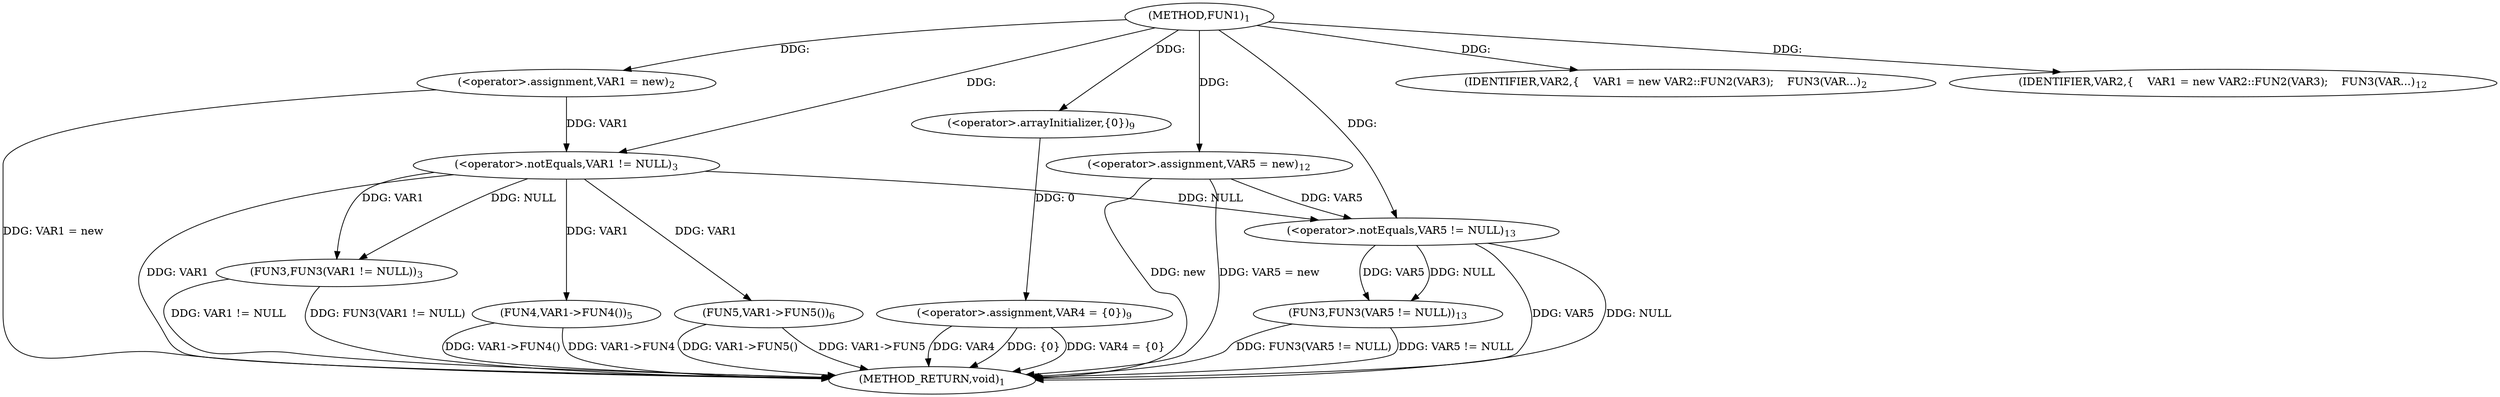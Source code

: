 digraph "FUN1" {  
"9" [label = <(METHOD,FUN1)<SUB>1</SUB>> ]
"40" [label = <(METHOD_RETURN,void)<SUB>1</SUB>> ]
"11" [label = <(&lt;operator&gt;.assignment,VAR1 = new)<SUB>2</SUB>> ]
"14" [label = <(IDENTIFIER,VAR2,{
    VAR1 = new VAR2::FUN2(VAR3);
    FUN3(VAR...)<SUB>2</SUB>> ]
"15" [label = <(FUN3,FUN3(VAR1 != NULL))<SUB>3</SUB>> ]
"19" [label = <(FUN4,VAR1-&gt;FUN4())<SUB>5</SUB>> ]
"23" [label = <(FUN5,VAR1-&gt;FUN5())<SUB>6</SUB>> ]
"28" [label = <(&lt;operator&gt;.assignment,VAR4 = {0})<SUB>9</SUB>> ]
"32" [label = <(&lt;operator&gt;.assignment,VAR5 = new)<SUB>12</SUB>> ]
"35" [label = <(IDENTIFIER,VAR2,{
    VAR1 = new VAR2::FUN2(VAR3);
    FUN3(VAR...)<SUB>12</SUB>> ]
"36" [label = <(FUN3,FUN3(VAR5 != NULL))<SUB>13</SUB>> ]
"16" [label = <(&lt;operator&gt;.notEquals,VAR1 != NULL)<SUB>3</SUB>> ]
"30" [label = <(&lt;operator&gt;.arrayInitializer,{0})<SUB>9</SUB>> ]
"37" [label = <(&lt;operator&gt;.notEquals,VAR5 != NULL)<SUB>13</SUB>> ]
  "11" -> "40"  [ label = "DDG: VAR1 = new"] 
  "16" -> "40"  [ label = "DDG: VAR1"] 
  "15" -> "40"  [ label = "DDG: VAR1 != NULL"] 
  "15" -> "40"  [ label = "DDG: FUN3(VAR1 != NULL)"] 
  "19" -> "40"  [ label = "DDG: VAR1-&gt;FUN4"] 
  "19" -> "40"  [ label = "DDG: VAR1-&gt;FUN4()"] 
  "23" -> "40"  [ label = "DDG: VAR1-&gt;FUN5"] 
  "23" -> "40"  [ label = "DDG: VAR1-&gt;FUN5()"] 
  "28" -> "40"  [ label = "DDG: VAR4"] 
  "28" -> "40"  [ label = "DDG: {0}"] 
  "28" -> "40"  [ label = "DDG: VAR4 = {0}"] 
  "32" -> "40"  [ label = "DDG: new"] 
  "32" -> "40"  [ label = "DDG: VAR5 = new"] 
  "37" -> "40"  [ label = "DDG: VAR5"] 
  "37" -> "40"  [ label = "DDG: NULL"] 
  "36" -> "40"  [ label = "DDG: VAR5 != NULL"] 
  "36" -> "40"  [ label = "DDG: FUN3(VAR5 != NULL)"] 
  "9" -> "11"  [ label = "DDG: "] 
  "9" -> "14"  [ label = "DDG: "] 
  "30" -> "28"  [ label = "DDG: 0"] 
  "9" -> "32"  [ label = "DDG: "] 
  "9" -> "35"  [ label = "DDG: "] 
  "16" -> "15"  [ label = "DDG: VAR1"] 
  "16" -> "15"  [ label = "DDG: NULL"] 
  "16" -> "19"  [ label = "DDG: VAR1"] 
  "16" -> "23"  [ label = "DDG: VAR1"] 
  "37" -> "36"  [ label = "DDG: VAR5"] 
  "37" -> "36"  [ label = "DDG: NULL"] 
  "11" -> "16"  [ label = "DDG: VAR1"] 
  "9" -> "16"  [ label = "DDG: "] 
  "9" -> "30"  [ label = "DDG: "] 
  "32" -> "37"  [ label = "DDG: VAR5"] 
  "9" -> "37"  [ label = "DDG: "] 
  "16" -> "37"  [ label = "DDG: NULL"] 
}
